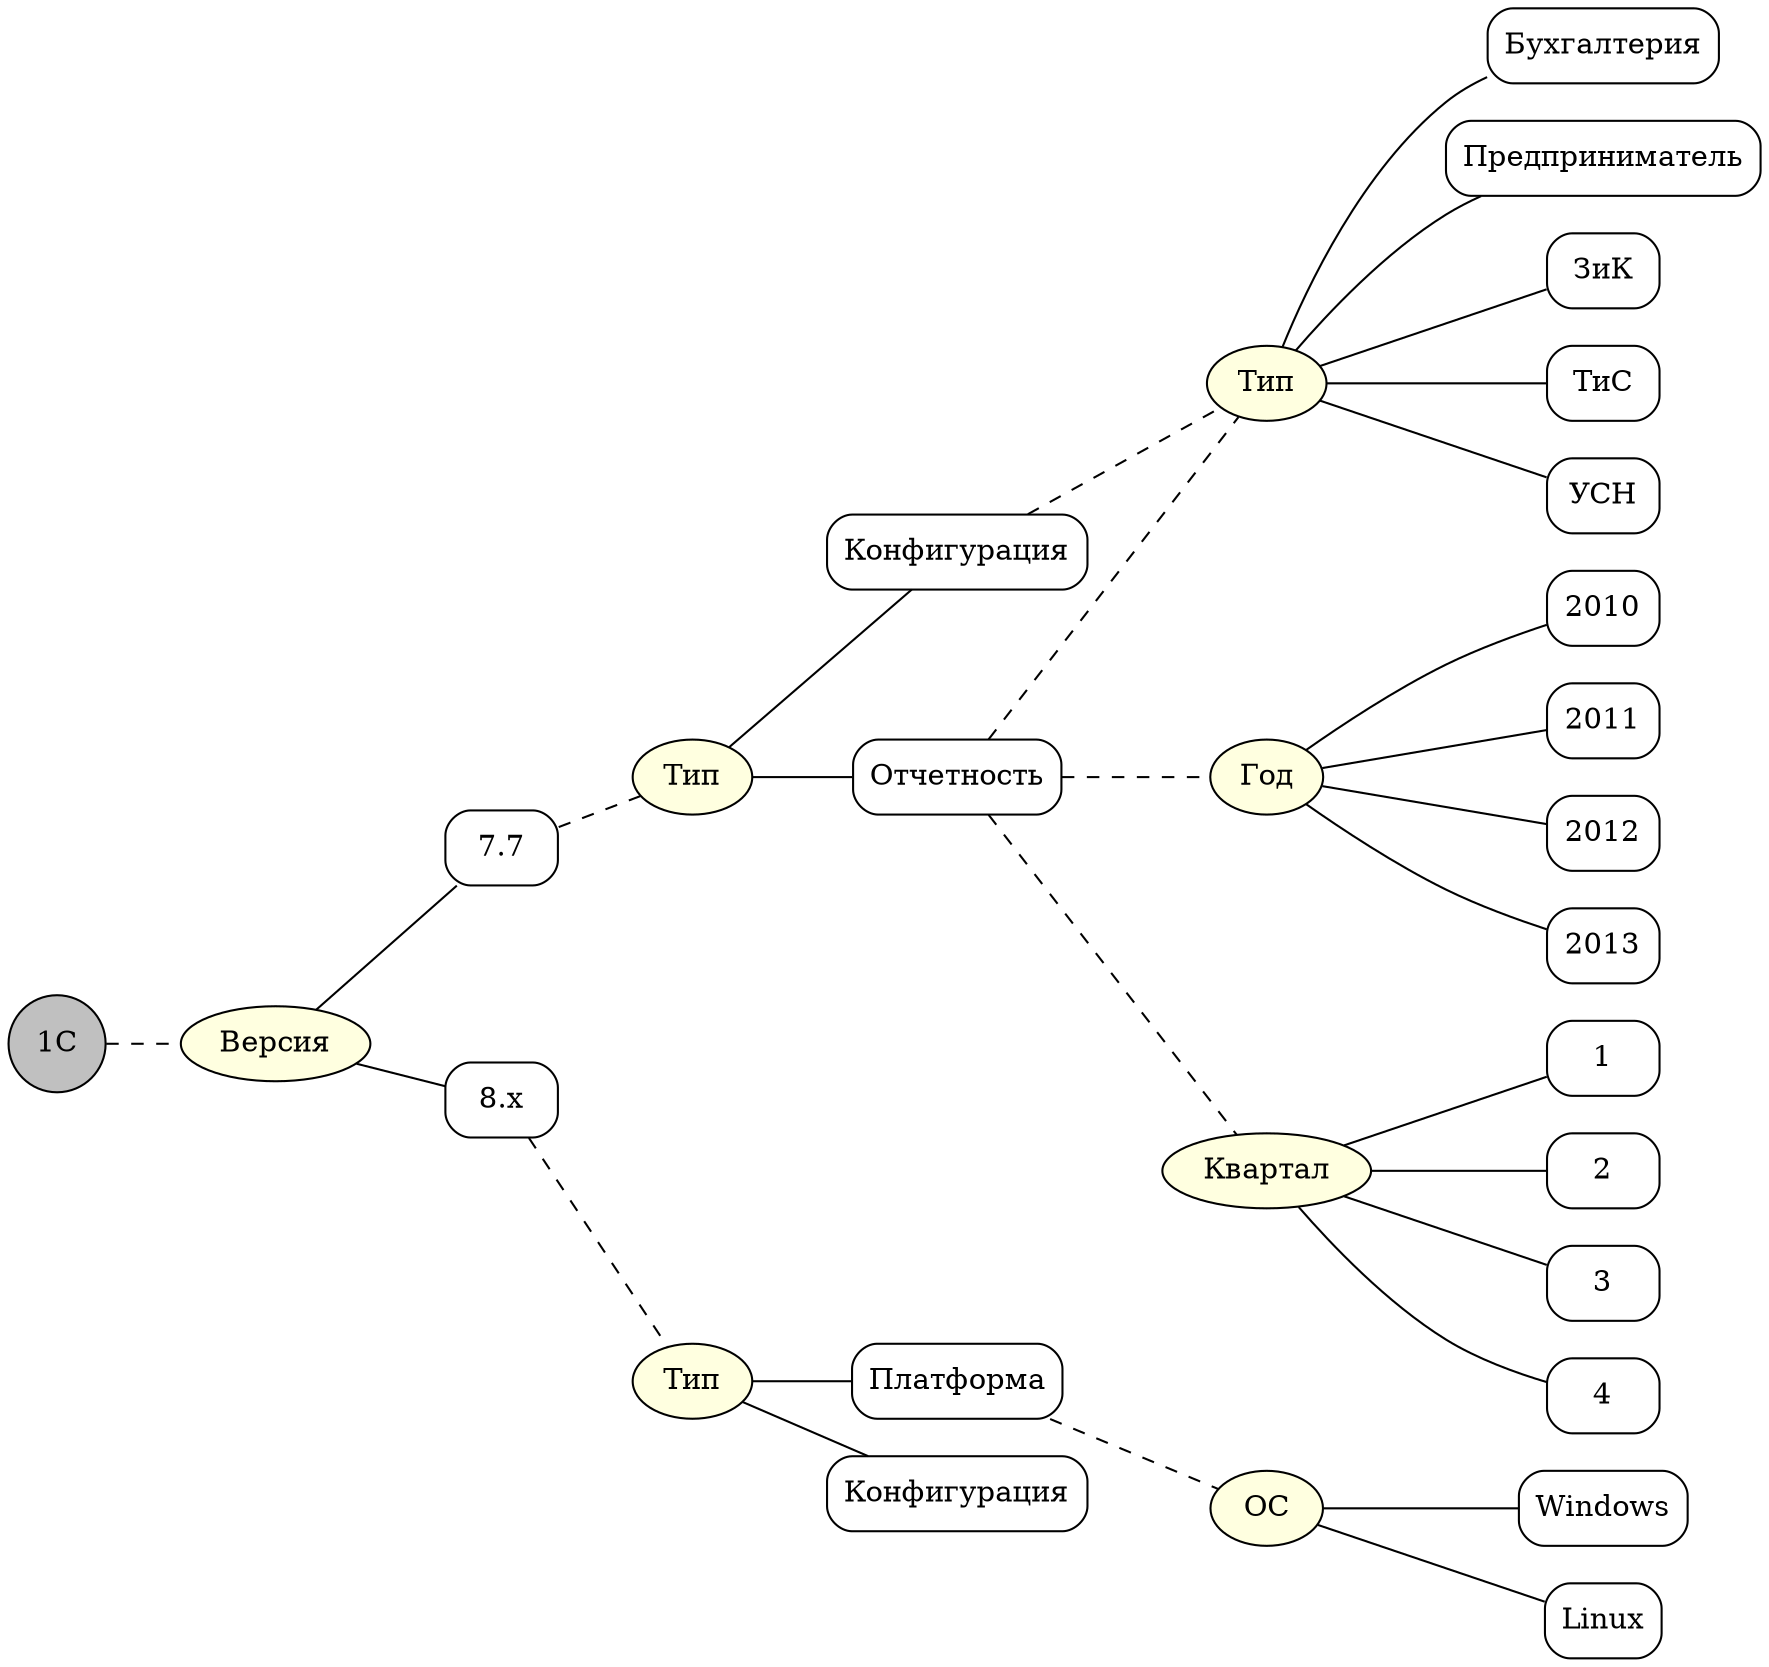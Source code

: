 graph ones {
  overlap="false";
  rankdir="LR";
  /* defaults */
  {
    node  	[shape="circle", style="filled", fillcolor="grey"];
    n0		[label="1C"];
  }
  /* AttrGroup */
  {
    node  	[shape="ellipse", style="filled"];
    /* AttrGroup.Mselect */
    {
      node  	[fillcolor="lightgreen"];
    }
    /* AttrGroup.Sselect */
    {
      node  	[fillcolor="lightyellow"];
      onesver	[label="Версия"];
      v7part	[label="Тип"];
      v7cfgtype	[label="Тип"];
      v8part	[label="Тип"];
      year	[label="Год"];
      quarter	[label="Квартал"];
      os	[label="ОС"];
    }
  }
  /* AttrItem */
  {
    node  	[shape="rectangle", style="rounded, filled", fillcolor="white"];
    v7		[label="7.7"];
    v7cfg	[label="Конфигурация"];
    v7A		[label="Бухгалтерия"];
    v7E		[label="Предприниматель"];
    v7S		[label="ЗиК"];
    v7T		[label="ТиС"];
    v7U		[label="УСН"];
    v7rpt	[label="Отчетность"];
    v8		[label="8.x"];
    v8platf	[label="Платформа"];
    v8cfg	[label="Конфигурация"];
    year2010	[label="2010"];
    year2011	[label="2011"];
    year2012	[label="2012"];
    year2013	[label="2013"];
    quarter1	[label="1"];
    quarter2	[label="2"];
    quarter3	[label="3"];
    quarter4	[label="4"];
    windows	[label="Windows"];
    linux	[label="Linux"];
  }
  /* go */
  /* 1. AttrGroup definitions */
  onesver	-- { v7; v8; }
  v7part	-- { v7cfg; v7rpt; }
  v7cfgtype	-- { v7A; v7E; v7S; v7T; v7U; };
  v8part	-- { v8platf; v8cfg; }
  year		-- { year2010; year2011; year2012; year2013; };
  quarter	-- { quarter1; quarter2; quarter3; quarter4; };
  os		-- { windows; linux; };
  /* 2. AttrItem's groups */
  {
    edge	[style="dashed"];
    n0		-- { onesver; };
    v7		-- { v7part; };
    v7cfg	-- { v7cfgtype; };
    v7rpt	-- { v7cfgtype; year; quarter; };
    v8		-- { v8part; };
    v8platf	-- { os; };
  }
  /* 3. AttrItem Hierarchy */
}
